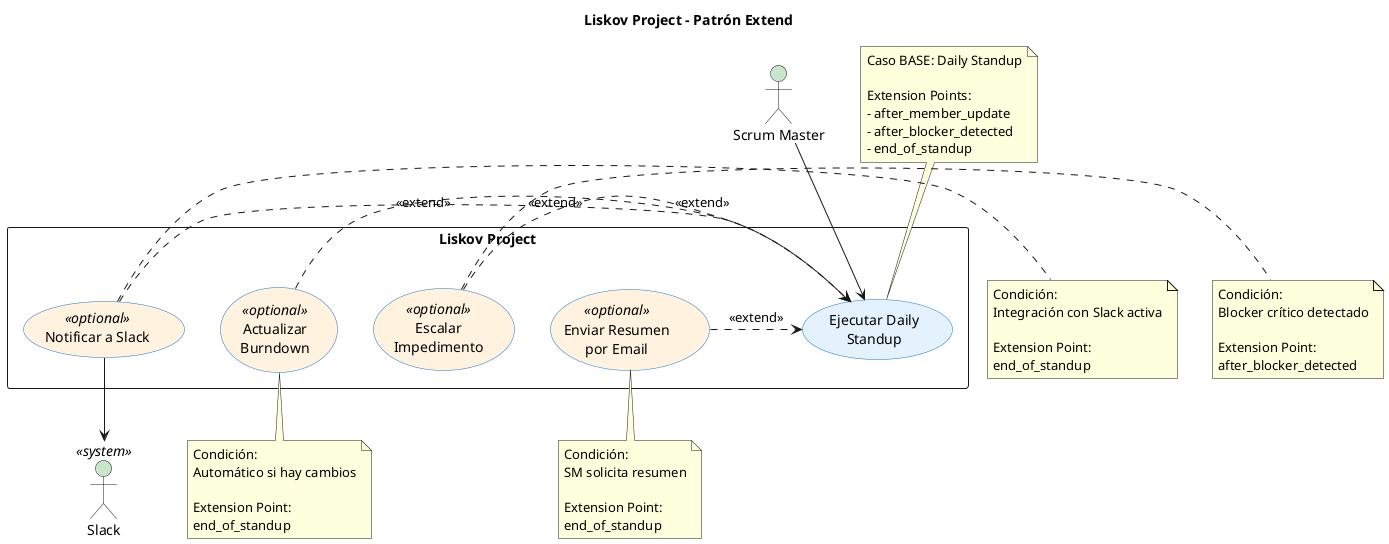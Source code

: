 @startuml
title Liskov Project - Patrón Extend

skinparam actorBackgroundColor #C8E6C9
skinparam usecaseBackgroundColor #E3F2FD
skinparam usecaseBackgroundColor<<optional>> #FFF3E0
skinparam usecaseBorderColor #1976D2

actor "Scrum Master" as sm
actor "Slack" as slack <<system>>

rectangle "Liskov Project" {
  usecase "Ejecutar Daily\nStandup" as UC1

  usecase "Notificar a Slack" as UC2 <<optional>>
  usecase "Escalar\nImpedimento" as UC3 <<optional>>
  usecase "Actualizar\nBurndown" as UC4 <<optional>>
  usecase "Enviar Resumen\npor Email" as UC5 <<optional>>
}

sm --> UC1

UC2 .> UC1 : <<extend>>
UC3 .> UC1 : <<extend>>
UC4 .> UC1 : <<extend>>
UC5 .> UC1 : <<extend>>

UC2 --> slack

note top of UC1
  Caso BASE: Daily Standup

  Extension Points:
  - after_member_update
  - after_blocker_detected
  - end_of_standup
end note

note right of UC2
  Condición:
  Integración con Slack activa

  Extension Point:
  end_of_standup
end note

note right of UC3
  Condición:
  Blocker crítico detectado

  Extension Point:
  after_blocker_detected
end note

note bottom of UC4
  Condición:
  Automático si hay cambios

  Extension Point:
  end_of_standup
end note

note bottom of UC5
  Condición:
  SM solicita resumen

  Extension Point:
  end_of_standup
end note

@enduml
